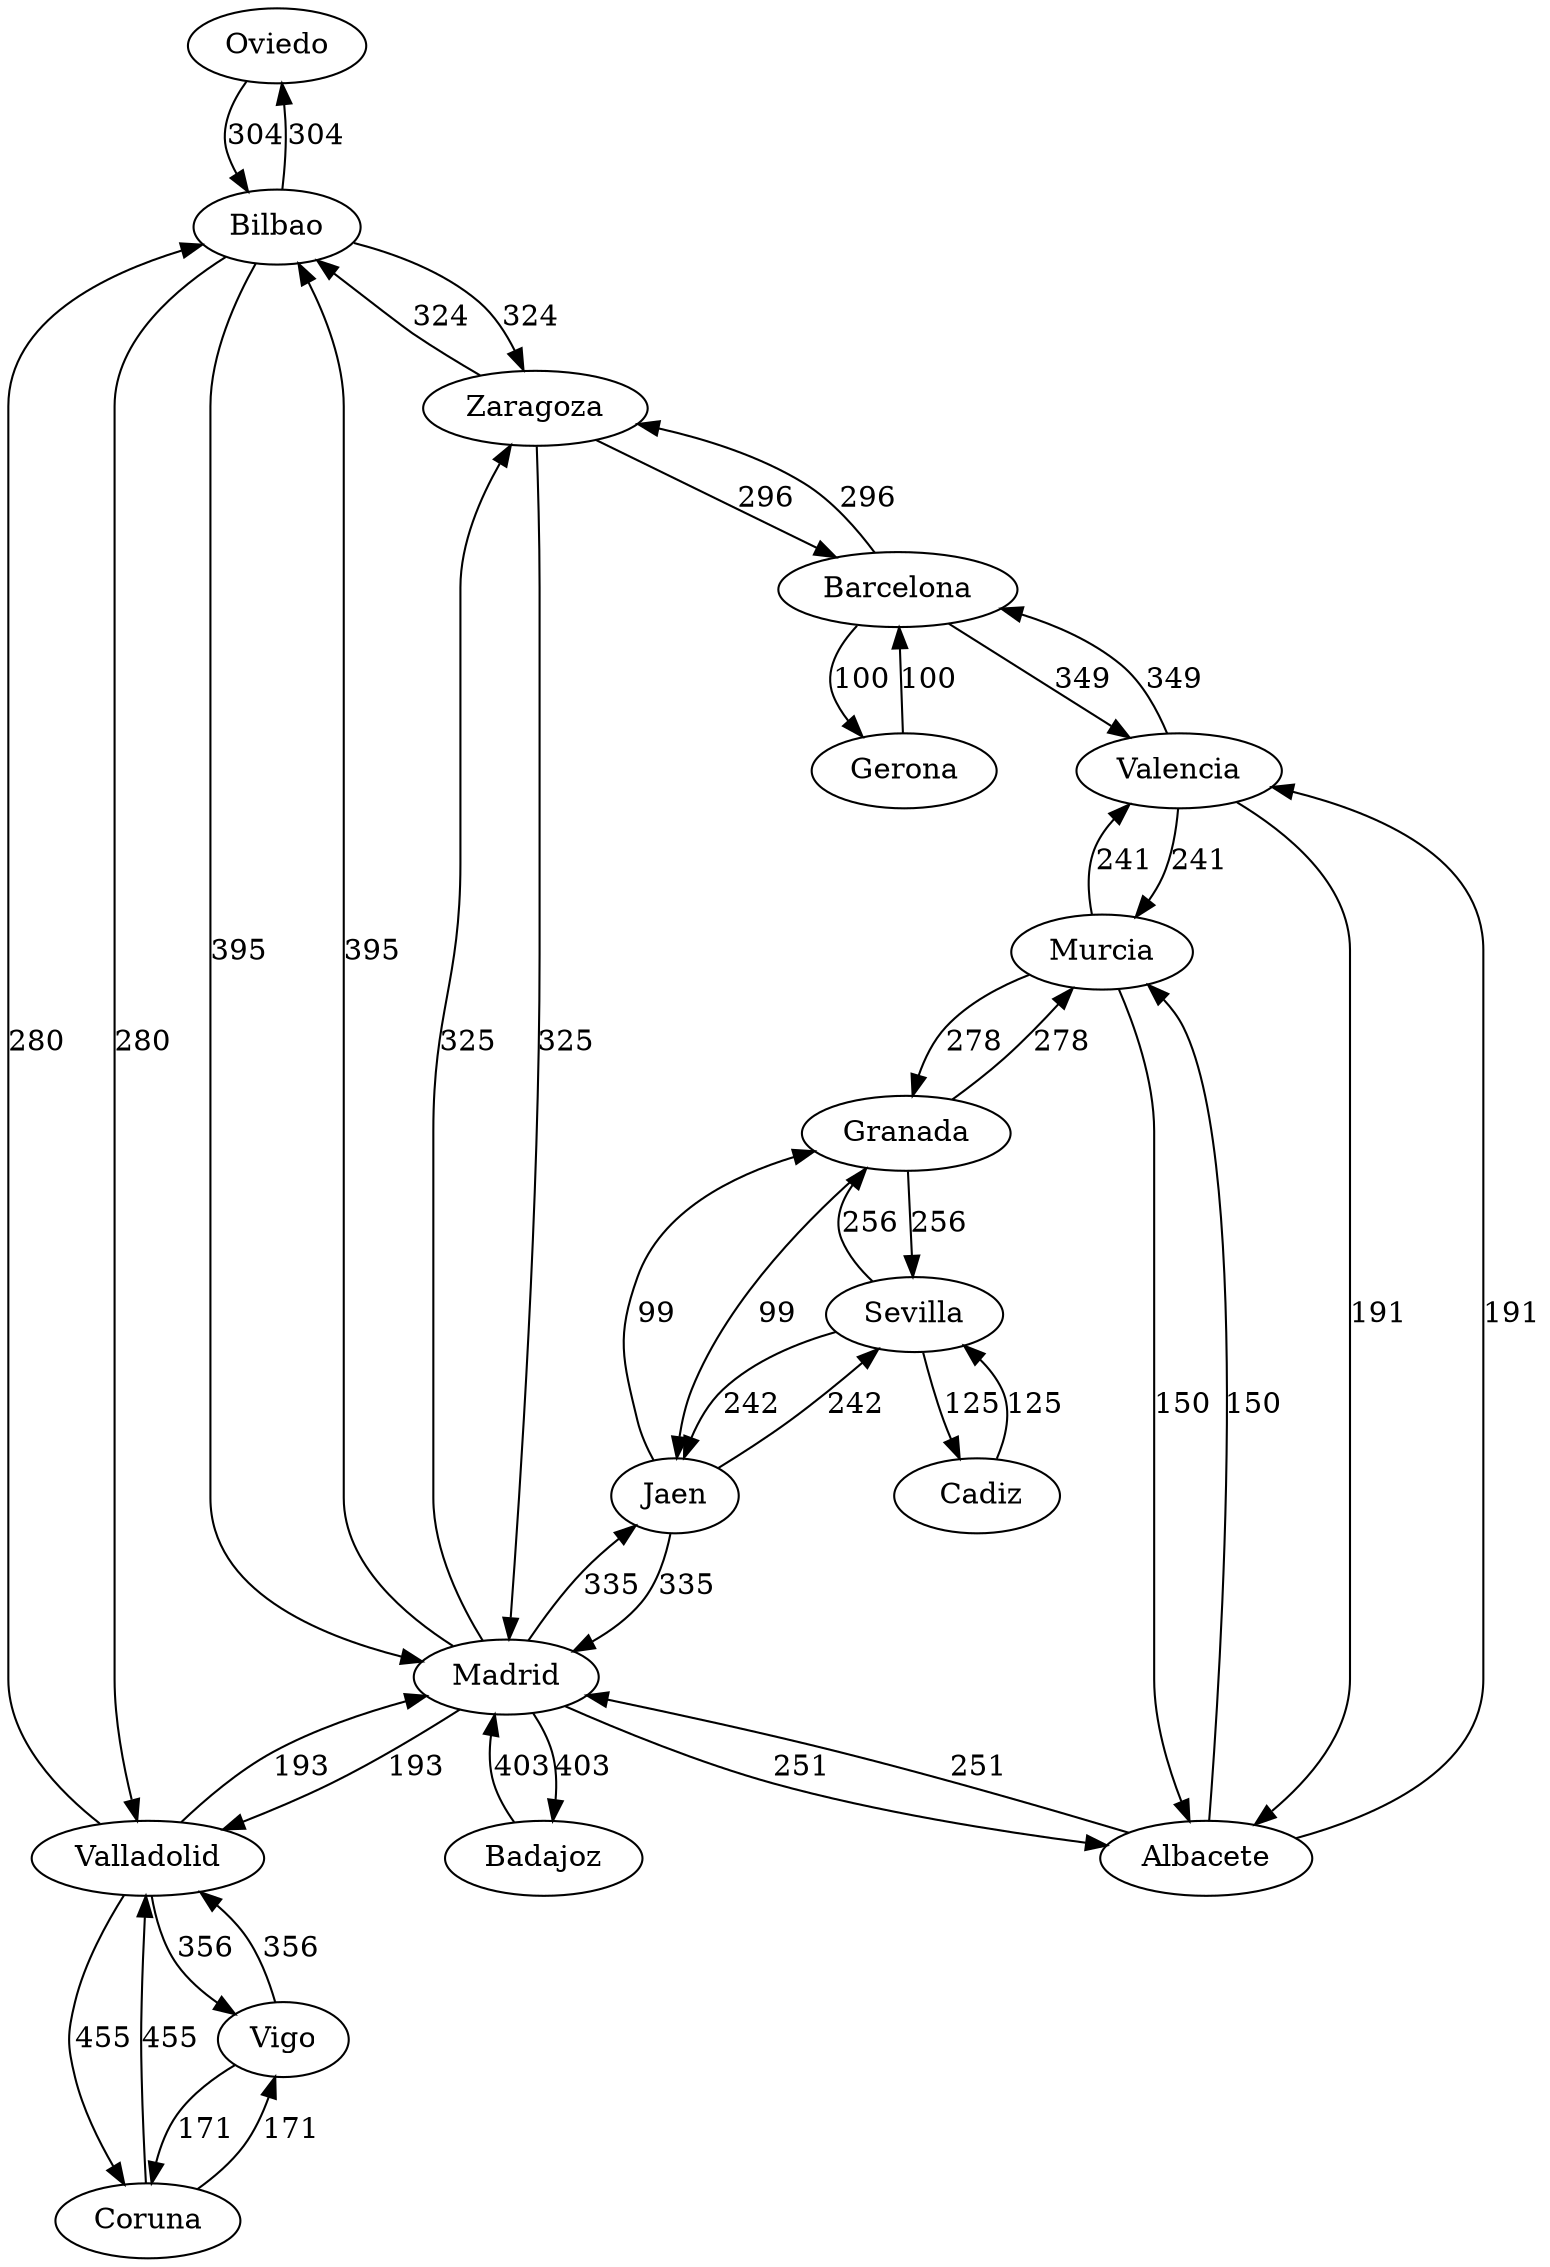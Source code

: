 digraph grafo{
"Oviedo" [ label = " Oviedo" ]
"Bilbao" [ label = "Bilbao" ]
"Oviedo" -> "Bilbao" [ label = "304"]
"Bilbao" [ label = " Bilbao" ]
"Valladolid" [ label = "Valladolid" ]
"Bilbao" -> "Valladolid" [ label = "280"]
"Madrid" [ label = "Madrid" ]
"Bilbao" -> "Madrid" [ label = "395"]
"Zaragoza" [ label = "Zaragoza" ]
"Bilbao" -> "Zaragoza" [ label = "324"]
"Oviedo" [ label = "Oviedo" ]
"Bilbao" -> "Oviedo" [ label = "304"]
"Coruna" [ label = " Coruna" ]
"Valladolid" [ label = "Valladolid" ]
"Coruna" -> "Valladolid" [ label = "455"]
"Vigo" [ label = "Vigo" ]
"Coruna" -> "Vigo" [ label = "171"]
"Vigo" [ label = " Vigo" ]
"Valladolid" [ label = "Valladolid" ]
"Vigo" -> "Valladolid" [ label = "356"]
"Coruna" [ label = "Coruna" ]
"Vigo" -> "Coruna" [ label = "171"]
"Valladolid" [ label = " Valladolid" ]
"Madrid" [ label = "Madrid" ]
"Valladolid" -> "Madrid" [ label = "193"]
"Vigo" [ label = "Vigo" ]
"Valladolid" -> "Vigo" [ label = "356"]
"Coruna" [ label = "Coruna" ]
"Valladolid" -> "Coruna" [ label = "455"]
"Bilbao" [ label = "Bilbao" ]
"Valladolid" -> "Bilbao" [ label = "280"]
"Badajoz" [ label = " Badajoz" ]
"Madrid" [ label = "Madrid" ]
"Badajoz" -> "Madrid" [ label = "403"]
"Zaragoza" [ label = " Zaragoza" ]
"Barcelona" [ label = "Barcelona" ]
"Zaragoza" -> "Barcelona" [ label = "296"]
"Madrid" [ label = "Madrid" ]
"Zaragoza" -> "Madrid" [ label = "325"]
"Bilbao" [ label = "Bilbao" ]
"Zaragoza" -> "Bilbao" [ label = "324"]
"Gerona" [ label = " Gerona" ]
"Barcelona" [ label = "Barcelona" ]
"Gerona" -> "Barcelona" [ label = "100"]
"Barcelona" [ label = " Barcelona" ]
"Valencia" [ label = "Valencia" ]
"Barcelona" -> "Valencia" [ label = "349"]
"Gerona" [ label = "Gerona" ]
"Barcelona" -> "Gerona" [ label = "100"]
"Zaragoza" [ label = "Zaragoza" ]
"Barcelona" -> "Zaragoza" [ label = "296"]
"Albacete" [ label = " Albacete" ]
"Murcia" [ label = "Murcia" ]
"Albacete" -> "Murcia" [ label = "150"]
"Valencia" [ label = "Valencia" ]
"Albacete" -> "Valencia" [ label = "191"]
"Madrid" [ label = "Madrid" ]
"Albacete" -> "Madrid" [ label = "251"]
"Valencia" [ label = " Valencia" ]
"Murcia" [ label = "Murcia" ]
"Valencia" -> "Murcia" [ label = "241"]
"Albacete" [ label = "Albacete" ]
"Valencia" -> "Albacete" [ label = "191"]
"Barcelona" [ label = "Barcelona" ]
"Valencia" -> "Barcelona" [ label = "349"]
"Madrid" [ label = " Madrid" ]
"Jaen" [ label = "Jaen" ]
"Madrid" -> "Jaen" [ label = "335"]
"Albacete" [ label = "Albacete" ]
"Madrid" -> "Albacete" [ label = "251"]
"Zaragoza" [ label = "Zaragoza" ]
"Madrid" -> "Zaragoza" [ label = "325"]
"Badajoz" [ label = "Badajoz" ]
"Madrid" -> "Badajoz" [ label = "403"]
"Valladolid" [ label = "Valladolid" ]
"Madrid" -> "Valladolid" [ label = "193"]
"Bilbao" [ label = "Bilbao" ]
"Madrid" -> "Bilbao" [ label = "395"]
"Murcia" [ label = " Murcia" ]
"Granada" [ label = "Granada" ]
"Murcia" -> "Granada" [ label = "278"]
"Valencia" [ label = "Valencia" ]
"Murcia" -> "Valencia" [ label = "241"]
"Albacete" [ label = "Albacete" ]
"Murcia" -> "Albacete" [ label = "150"]
"Jaen" [ label = " Jaen" ]
"Sevilla" [ label = "Sevilla" ]
"Jaen" -> "Sevilla" [ label = "242"]
"Granada" [ label = "Granada" ]
"Jaen" -> "Granada" [ label = "99"]
"Madrid" [ label = "Madrid" ]
"Jaen" -> "Madrid" [ label = "335"]
"Granada" [ label = " Granada" ]
"Sevilla" [ label = "Sevilla" ]
"Granada" -> "Sevilla" [ label = "256"]
"Jaen" [ label = "Jaen" ]
"Granada" -> "Jaen" [ label = "99"]
"Murcia" [ label = "Murcia" ]
"Granada" -> "Murcia" [ label = "278"]
"Sevilla" [ label = " Sevilla" ]
"Cadiz" [ label = "Cadiz" ]
"Sevilla" -> "Cadiz" [ label = "125"]
"Granada" [ label = "Granada" ]
"Sevilla" -> "Granada" [ label = "256"]
"Jaen" [ label = "Jaen" ]
"Sevilla" -> "Jaen" [ label = "242"]
"Cadiz" [ label = " Cadiz" ]
"Sevilla" [ label = "Sevilla" ]
"Cadiz" -> "Sevilla" [ label = "125"]
}